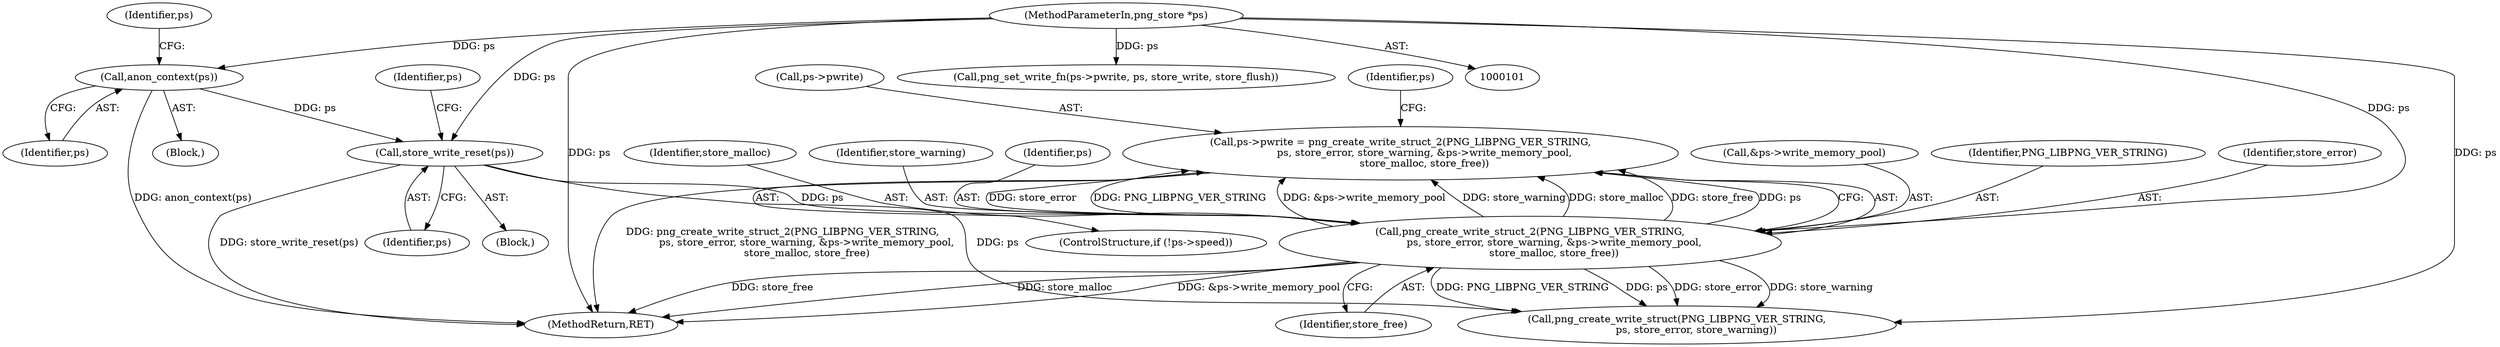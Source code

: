 digraph "0_Android_9d4853418ab2f754c2b63e091c29c5529b8b86ca_130@API" {
"1000137" [label="(Call,ps->pwrite = png_create_write_struct_2(PNG_LIBPNG_VER_STRING,\n               ps, store_error, store_warning, &ps->write_memory_pool,\n               store_malloc, store_free))"];
"1000141" [label="(Call,png_create_write_struct_2(PNG_LIBPNG_VER_STRING,\n               ps, store_error, store_warning, &ps->write_memory_pool,\n               store_malloc, store_free))"];
"1000120" [label="(Call,store_write_reset(ps))"];
"1000106" [label="(Call,anon_context(ps))"];
"1000102" [label="(MethodParameterIn,png_store *ps)"];
"1000150" [label="(Identifier,store_malloc)"];
"1000162" [label="(Call,png_set_write_fn(ps->pwrite, ps, store_write, store_flush))"];
"1000105" [label="(Block,)"];
"1000145" [label="(Identifier,store_warning)"];
"1000124" [label="(Identifier,ps)"];
"1000143" [label="(Identifier,ps)"];
"1000229" [label="(MethodReturn,RET)"];
"1000138" [label="(Call,ps->pwrite)"];
"1000120" [label="(Call,store_write_reset(ps))"];
"1000155" [label="(Identifier,ps)"];
"1000121" [label="(Identifier,ps)"];
"1000151" [label="(Identifier,store_free)"];
"1000108" [label="(Block,)"];
"1000146" [label="(Call,&ps->write_memory_pool)"];
"1000106" [label="(Call,anon_context(ps))"];
"1000157" [label="(Call,png_create_write_struct(PNG_LIBPNG_VER_STRING,\n            ps, store_error, store_warning))"];
"1000142" [label="(Identifier,PNG_LIBPNG_VER_STRING)"];
"1000137" [label="(Call,ps->pwrite = png_create_write_struct_2(PNG_LIBPNG_VER_STRING,\n               ps, store_error, store_warning, &ps->write_memory_pool,\n               store_malloc, store_free))"];
"1000102" [label="(MethodParameterIn,png_store *ps)"];
"1000112" [label="(Identifier,ps)"];
"1000107" [label="(Identifier,ps)"];
"1000141" [label="(Call,png_create_write_struct_2(PNG_LIBPNG_VER_STRING,\n               ps, store_error, store_warning, &ps->write_memory_pool,\n               store_malloc, store_free))"];
"1000144" [label="(Identifier,store_error)"];
"1000132" [label="(ControlStructure,if (!ps->speed))"];
"1000137" -> "1000132"  [label="AST: "];
"1000137" -> "1000141"  [label="CFG: "];
"1000138" -> "1000137"  [label="AST: "];
"1000141" -> "1000137"  [label="AST: "];
"1000155" -> "1000137"  [label="CFG: "];
"1000137" -> "1000229"  [label="DDG: png_create_write_struct_2(PNG_LIBPNG_VER_STRING,\n               ps, store_error, store_warning, &ps->write_memory_pool,\n               store_malloc, store_free)"];
"1000141" -> "1000137"  [label="DDG: store_error"];
"1000141" -> "1000137"  [label="DDG: PNG_LIBPNG_VER_STRING"];
"1000141" -> "1000137"  [label="DDG: &ps->write_memory_pool"];
"1000141" -> "1000137"  [label="DDG: store_warning"];
"1000141" -> "1000137"  [label="DDG: store_malloc"];
"1000141" -> "1000137"  [label="DDG: store_free"];
"1000141" -> "1000137"  [label="DDG: ps"];
"1000141" -> "1000151"  [label="CFG: "];
"1000142" -> "1000141"  [label="AST: "];
"1000143" -> "1000141"  [label="AST: "];
"1000144" -> "1000141"  [label="AST: "];
"1000145" -> "1000141"  [label="AST: "];
"1000146" -> "1000141"  [label="AST: "];
"1000150" -> "1000141"  [label="AST: "];
"1000151" -> "1000141"  [label="AST: "];
"1000141" -> "1000229"  [label="DDG: store_free"];
"1000141" -> "1000229"  [label="DDG: store_malloc"];
"1000141" -> "1000229"  [label="DDG: &ps->write_memory_pool"];
"1000120" -> "1000141"  [label="DDG: ps"];
"1000102" -> "1000141"  [label="DDG: ps"];
"1000141" -> "1000157"  [label="DDG: PNG_LIBPNG_VER_STRING"];
"1000141" -> "1000157"  [label="DDG: ps"];
"1000141" -> "1000157"  [label="DDG: store_error"];
"1000141" -> "1000157"  [label="DDG: store_warning"];
"1000120" -> "1000108"  [label="AST: "];
"1000120" -> "1000121"  [label="CFG: "];
"1000121" -> "1000120"  [label="AST: "];
"1000124" -> "1000120"  [label="CFG: "];
"1000120" -> "1000229"  [label="DDG: store_write_reset(ps)"];
"1000106" -> "1000120"  [label="DDG: ps"];
"1000102" -> "1000120"  [label="DDG: ps"];
"1000120" -> "1000157"  [label="DDG: ps"];
"1000106" -> "1000105"  [label="AST: "];
"1000106" -> "1000107"  [label="CFG: "];
"1000107" -> "1000106"  [label="AST: "];
"1000112" -> "1000106"  [label="CFG: "];
"1000106" -> "1000229"  [label="DDG: anon_context(ps)"];
"1000102" -> "1000106"  [label="DDG: ps"];
"1000102" -> "1000101"  [label="AST: "];
"1000102" -> "1000229"  [label="DDG: ps"];
"1000102" -> "1000157"  [label="DDG: ps"];
"1000102" -> "1000162"  [label="DDG: ps"];
}
